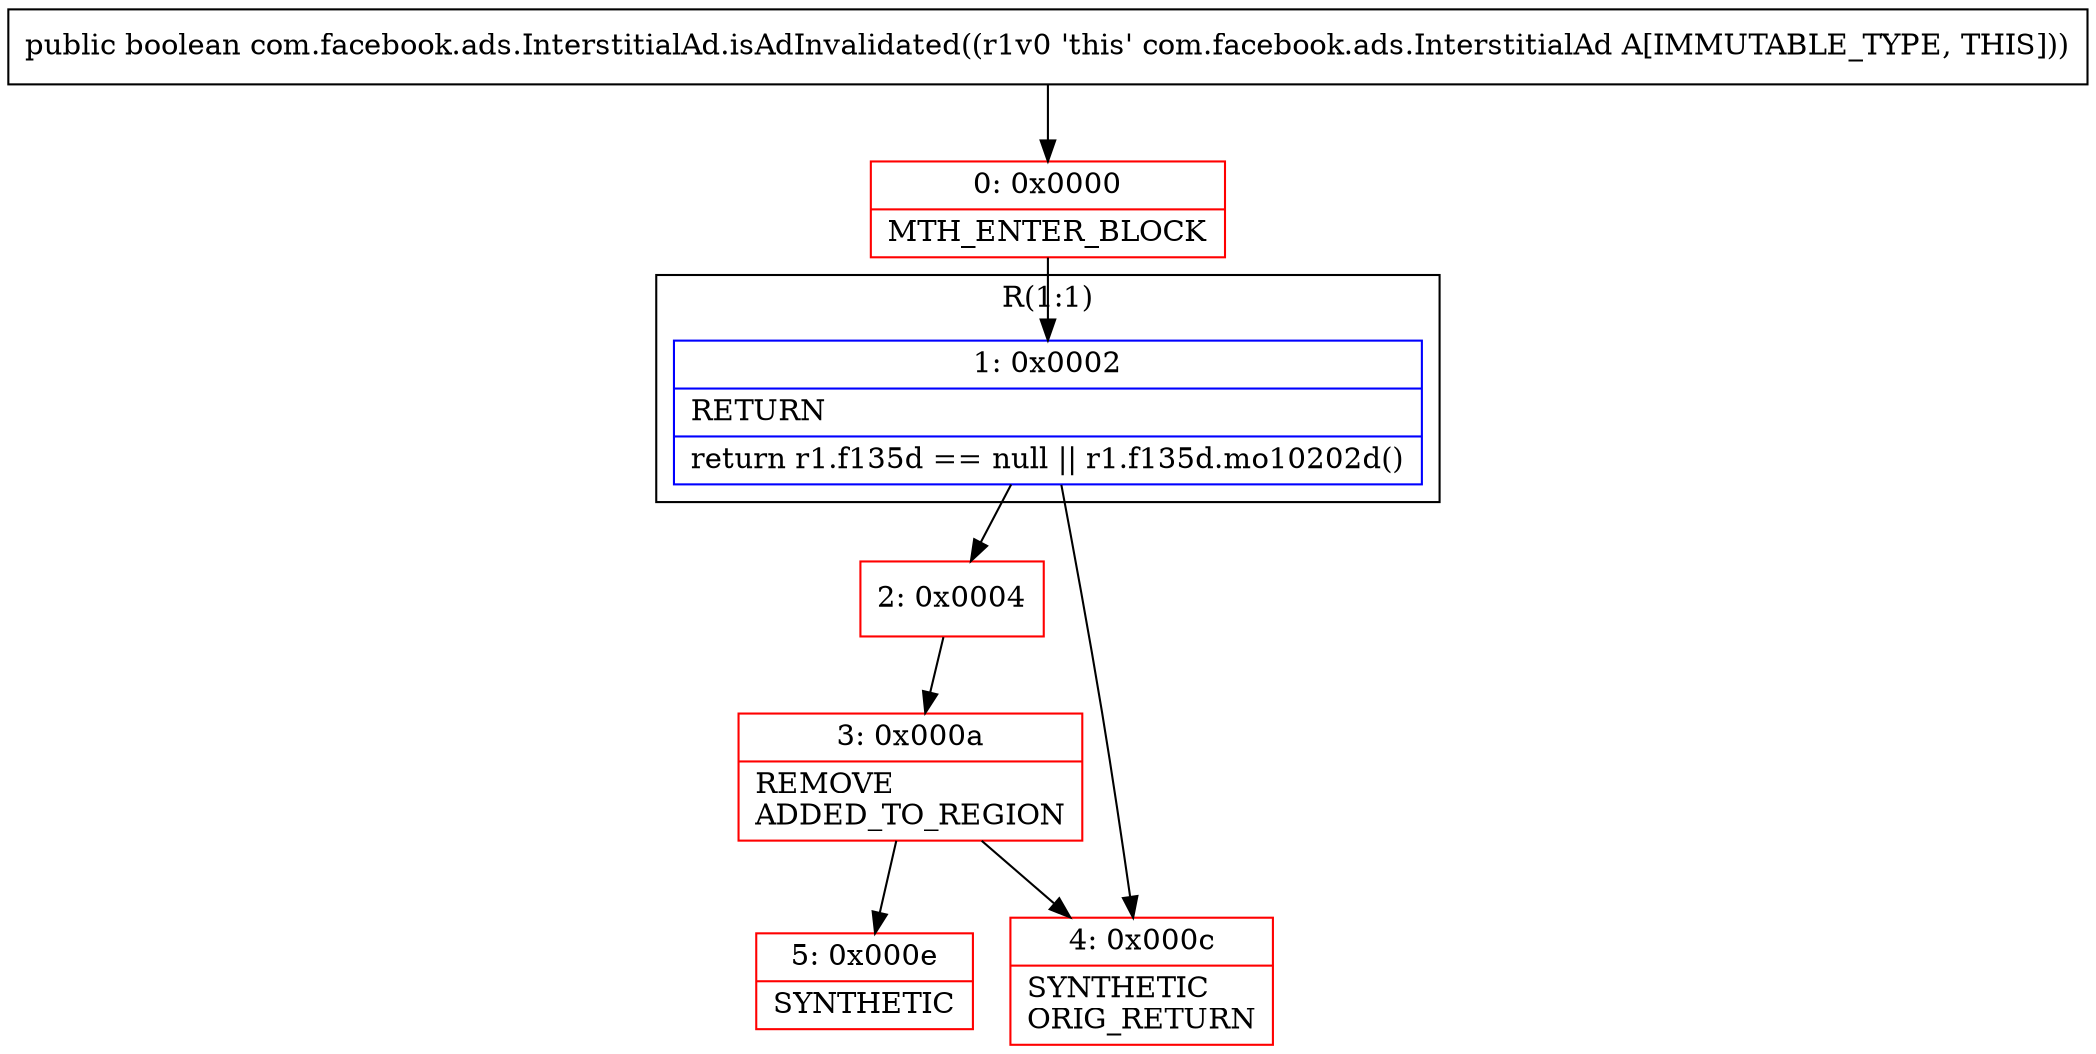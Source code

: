 digraph "CFG forcom.facebook.ads.InterstitialAd.isAdInvalidated()Z" {
subgraph cluster_Region_1703493726 {
label = "R(1:1)";
node [shape=record,color=blue];
Node_1 [shape=record,label="{1\:\ 0x0002|RETURN\l|return r1.f135d == null \|\| r1.f135d.mo10202d()\l}"];
}
Node_0 [shape=record,color=red,label="{0\:\ 0x0000|MTH_ENTER_BLOCK\l}"];
Node_2 [shape=record,color=red,label="{2\:\ 0x0004}"];
Node_3 [shape=record,color=red,label="{3\:\ 0x000a|REMOVE\lADDED_TO_REGION\l}"];
Node_4 [shape=record,color=red,label="{4\:\ 0x000c|SYNTHETIC\lORIG_RETURN\l}"];
Node_5 [shape=record,color=red,label="{5\:\ 0x000e|SYNTHETIC\l}"];
MethodNode[shape=record,label="{public boolean com.facebook.ads.InterstitialAd.isAdInvalidated((r1v0 'this' com.facebook.ads.InterstitialAd A[IMMUTABLE_TYPE, THIS])) }"];
MethodNode -> Node_0;
Node_1 -> Node_2;
Node_1 -> Node_4;
Node_0 -> Node_1;
Node_2 -> Node_3;
Node_3 -> Node_4;
Node_3 -> Node_5;
}

